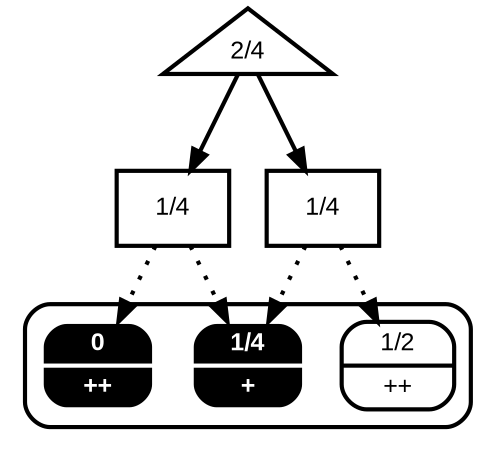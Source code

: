 digraph G {
    graph [bgcolor=transparent,
        fontname=Arial,
        penwidth=2,
        truecolor=true];
    node [fontname=Arial,
        fontsize=12,
        penwidth=2];
    edge [penwidth=2];
    node_0 [label="2/4",
        shape=triangle];
    node_1 [label="1/4",
        shape=box];
    node_2 [label="1/4",
        shape=box];
    subgraph cluster_offsets {
        graph [style=rounded];
        node_3_0 [color=white,
            fillcolor=black,
            fontcolor=white,
            fontname="Arial bold",
            label="{ <f_0_0> 0 | <f_0_1> ++ }",
            shape=Mrecord,
            style=filled];
        node_3_1 [color=white,
            fillcolor=black,
            fontcolor=white,
            fontname="Arial bold",
            label="{ <f_0_0> 1/4 | <f_0_1> + }",
            shape=Mrecord,
            style=filled];
        node_3_2 [label="{ <f_0_0> 1/2 | <f_0_1> ++ }",
            shape=Mrecord];
    }
    node_0 -> node_1;
    node_0 -> node_2;
    node_1 -> node_3_0 [style=dotted];
    node_1 -> node_3_1 [style=dotted];
    node_2 -> node_3_1 [style=dotted];
    node_2 -> node_3_2 [style=dotted];
}